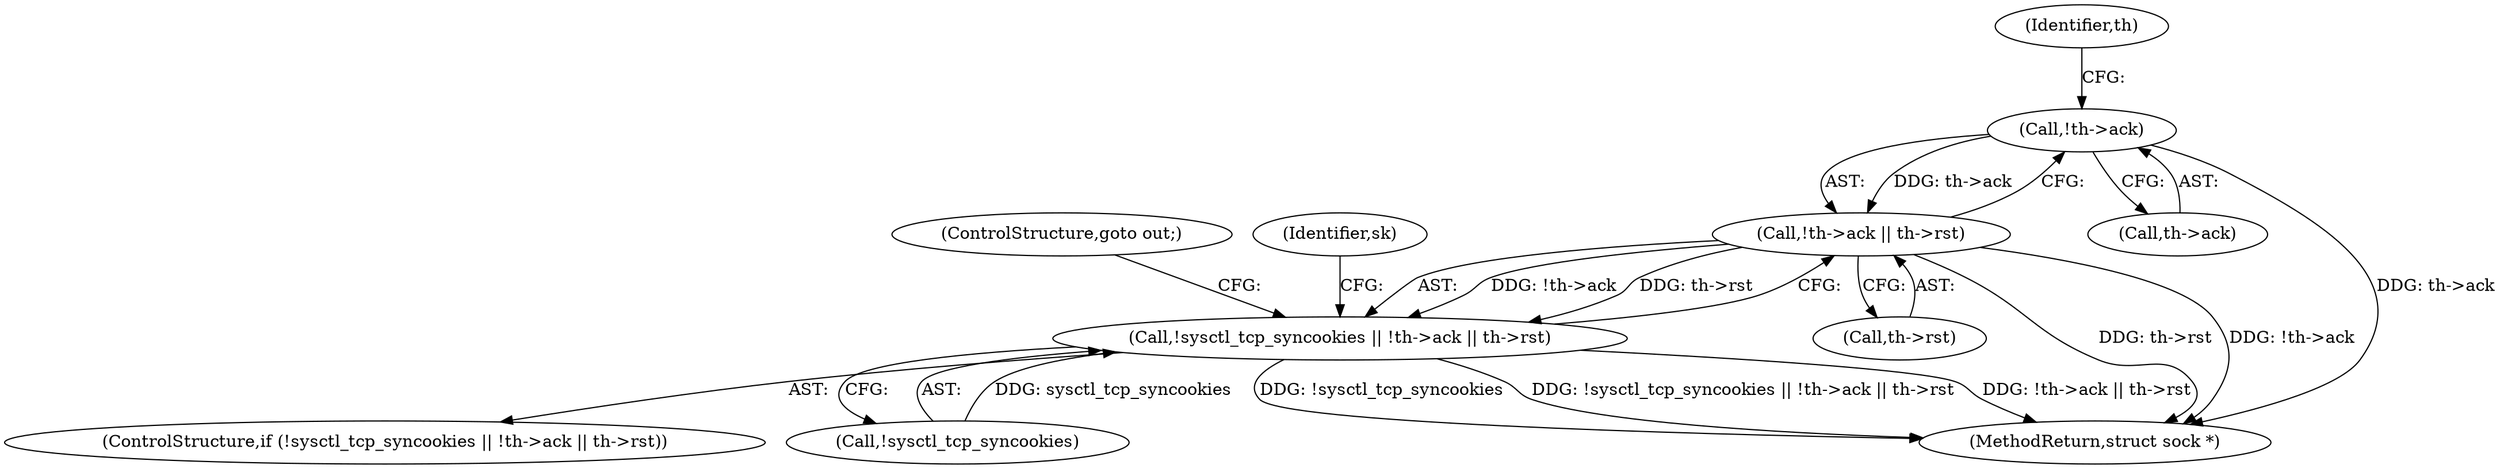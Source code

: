 digraph "0_linux_f6d8bd051c391c1c0458a30b2a7abcd939329259_28@pointer" {
"1000147" [label="(Call,!th->ack)"];
"1000146" [label="(Call,!th->ack || th->rst)"];
"1000143" [label="(Call,!sysctl_tcp_syncookies || !th->ack || th->rst)"];
"1000151" [label="(Call,th->rst)"];
"1000144" [label="(Call,!sysctl_tcp_syncookies)"];
"1000152" [label="(Identifier,th)"];
"1000142" [label="(ControlStructure,if (!sysctl_tcp_syncookies || !th->ack || th->rst))"];
"1000147" [label="(Call,!th->ack)"];
"1000154" [label="(ControlStructure,goto out;)"];
"1000158" [label="(Identifier,sk)"];
"1000146" [label="(Call,!th->ack || th->rst)"];
"1000148" [label="(Call,th->ack)"];
"1000143" [label="(Call,!sysctl_tcp_syncookies || !th->ack || th->rst)"];
"1000480" [label="(MethodReturn,struct sock *)"];
"1000147" -> "1000146"  [label="AST: "];
"1000147" -> "1000148"  [label="CFG: "];
"1000148" -> "1000147"  [label="AST: "];
"1000152" -> "1000147"  [label="CFG: "];
"1000146" -> "1000147"  [label="CFG: "];
"1000147" -> "1000480"  [label="DDG: th->ack"];
"1000147" -> "1000146"  [label="DDG: th->ack"];
"1000146" -> "1000143"  [label="AST: "];
"1000146" -> "1000151"  [label="CFG: "];
"1000151" -> "1000146"  [label="AST: "];
"1000143" -> "1000146"  [label="CFG: "];
"1000146" -> "1000480"  [label="DDG: th->rst"];
"1000146" -> "1000480"  [label="DDG: !th->ack"];
"1000146" -> "1000143"  [label="DDG: !th->ack"];
"1000146" -> "1000143"  [label="DDG: th->rst"];
"1000143" -> "1000142"  [label="AST: "];
"1000143" -> "1000144"  [label="CFG: "];
"1000144" -> "1000143"  [label="AST: "];
"1000154" -> "1000143"  [label="CFG: "];
"1000158" -> "1000143"  [label="CFG: "];
"1000143" -> "1000480"  [label="DDG: !sysctl_tcp_syncookies"];
"1000143" -> "1000480"  [label="DDG: !sysctl_tcp_syncookies || !th->ack || th->rst"];
"1000143" -> "1000480"  [label="DDG: !th->ack || th->rst"];
"1000144" -> "1000143"  [label="DDG: sysctl_tcp_syncookies"];
}
